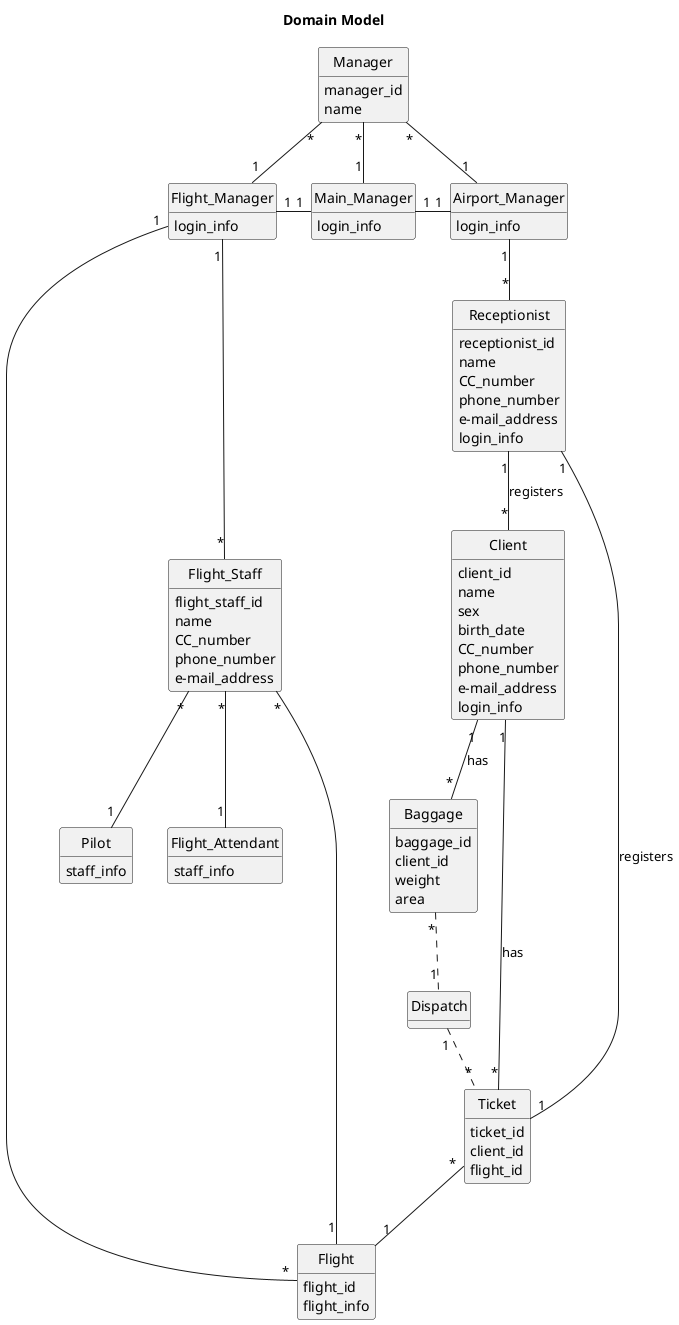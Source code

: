 @startuml UKLabsMS Domain Model


  skinparam classAttributeIconSize 0
  hide circle
  hide methods

  title Domain Model

    class Manager {
        manager_id
        name
    }

  class Main_Manager {
      login_info

  }

  class Flight_Manager {
      login_info

  }

  class Airport_Manager {
      login_info

  }

  class Receptionist {
      receptionist_id
      name
      CC_number
      phone_number
      e-mail_address
      login_info

  }

  class Client {
      client_id
      name
      sex
      birth_date
      CC_number
      phone_number
      e-mail_address
      login_info

  }

  class Baggage {
      baggage_id
      client_id
      weight
      area

  }

  class Ticket {
      ticket_id
      client_id
      flight_id

  }

  class Pilot {
      staff_info

  }

  class Flight_Attendant {
       staff_info

  }

 class Flight {
      flight_id
      flight_info

 }

 class Flight_Staff {
    flight_staff_id
    name
    CC_number
    phone_number
    e-mail_address

 }

 class Dispatch {

 }

Manager "*" -- "1" Main_Manager
Manager "*" -- "1" Airport_Manager
Manager "*" -- "1" Flight_Manager

Main_Manager "1" -right-- "1" Airport_Manager
Main_Manager "1" -left- "1" Flight_Manager


Flight_Manager "1" --- "*" Flight_Staff
Flight_Manager "1" -- "*" Flight

Flight_Staff "*" -- "1" Flight
Flight_Staff "*" -- "1" Pilot
Flight_Staff "*" -- "1" Flight_Attendant


Airport_Manager "1" -- "*" Receptionist


Receptionist "1" -- "*" Client : registers
Receptionist "1" -- "1" Ticket : registers


Client "1" -- "*" Baggage : has
Client "1" -- "*" Ticket : has


Baggage "*" .. "1" Dispatch
Dispatch "1" .. "*" Ticket

Ticket "*" -- "1" Flight


@enduml